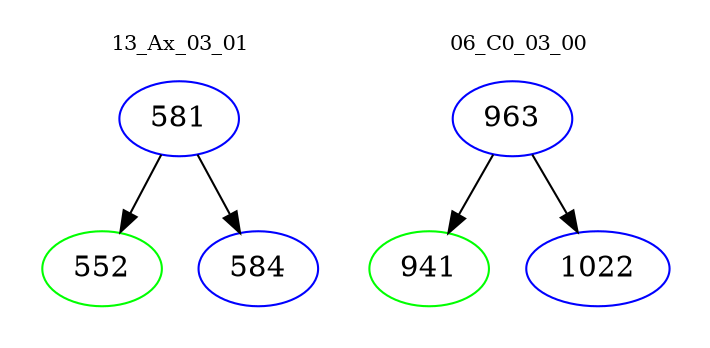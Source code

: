 digraph{
subgraph cluster_0 {
color = white
label = "13_Ax_03_01";
fontsize=10;
T0_581 [label="581", color="blue"]
T0_581 -> T0_552 [color="black"]
T0_552 [label="552", color="green"]
T0_581 -> T0_584 [color="black"]
T0_584 [label="584", color="blue"]
}
subgraph cluster_1 {
color = white
label = "06_C0_03_00";
fontsize=10;
T1_963 [label="963", color="blue"]
T1_963 -> T1_941 [color="black"]
T1_941 [label="941", color="green"]
T1_963 -> T1_1022 [color="black"]
T1_1022 [label="1022", color="blue"]
}
}
